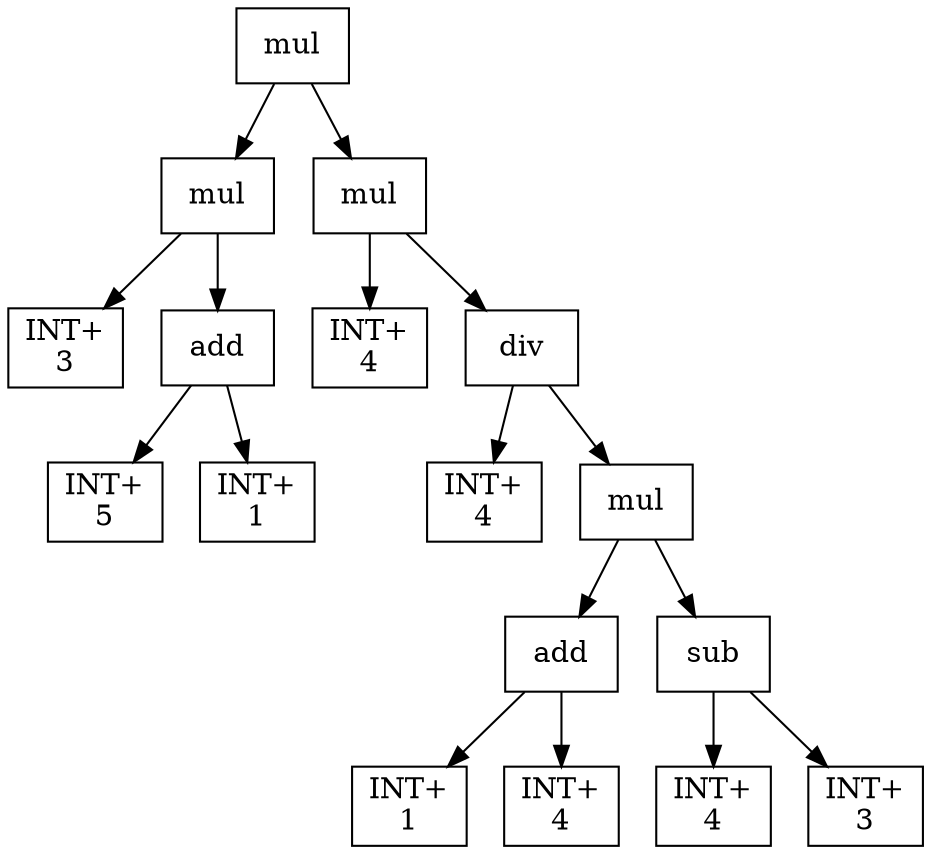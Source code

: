 digraph expr {
  node [shape=box];
  n1 [label="mul"];
  n2 [label="mul"];
  n3 [label="INT+\n3"];
  n4 [label="add"];
  n5 [label="INT+\n5"];
  n6 [label="INT+\n1"];
  n4 -> n5;
  n4 -> n6;
  n2 -> n3;
  n2 -> n4;
  n7 [label="mul"];
  n8 [label="INT+\n4"];
  n9 [label="div"];
  n10 [label="INT+\n4"];
  n11 [label="mul"];
  n12 [label="add"];
  n13 [label="INT+\n1"];
  n14 [label="INT+\n4"];
  n12 -> n13;
  n12 -> n14;
  n15 [label="sub"];
  n16 [label="INT+\n4"];
  n17 [label="INT+\n3"];
  n15 -> n16;
  n15 -> n17;
  n11 -> n12;
  n11 -> n15;
  n9 -> n10;
  n9 -> n11;
  n7 -> n8;
  n7 -> n9;
  n1 -> n2;
  n1 -> n7;
}